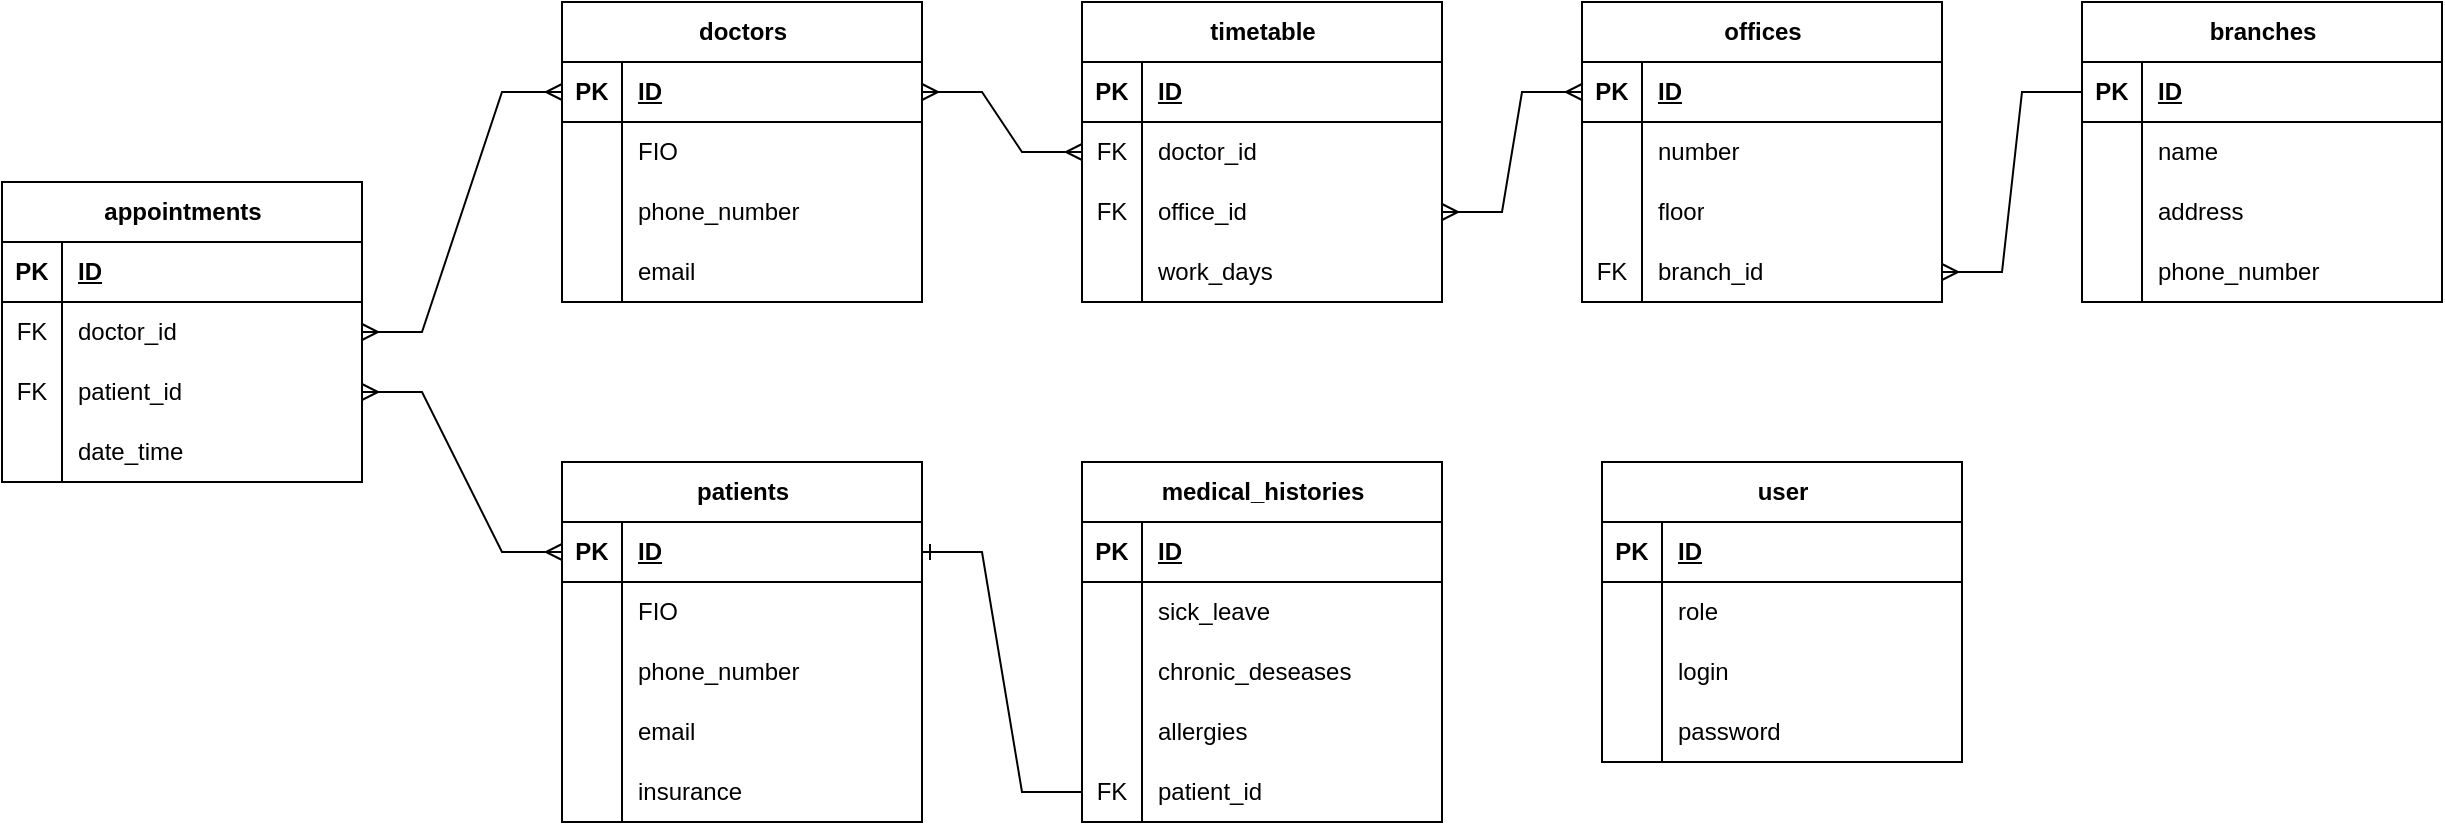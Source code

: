 <mxfile version="21.6.8" type="device">
  <diagram name="Страница — 1" id="jk1iSjMhD1U6CMqFbnus">
    <mxGraphModel dx="1309" dy="1016" grid="1" gridSize="10" guides="1" tooltips="1" connect="1" arrows="1" fold="1" page="1" pageScale="1" pageWidth="827" pageHeight="1169" math="0" shadow="0">
      <root>
        <mxCell id="0" />
        <mxCell id="1" parent="0" />
        <mxCell id="M-gTaMxFZoaF5GJq8ReL-91" value="patients" style="shape=table;startSize=30;container=1;collapsible=1;childLayout=tableLayout;fixedRows=1;rowLines=0;fontStyle=1;align=center;resizeLast=1;html=1;" parent="1" vertex="1">
          <mxGeometry x="370" y="1030" width="180" height="180" as="geometry" />
        </mxCell>
        <mxCell id="M-gTaMxFZoaF5GJq8ReL-92" value="" style="shape=tableRow;horizontal=0;startSize=0;swimlaneHead=0;swimlaneBody=0;fillColor=none;collapsible=0;dropTarget=0;points=[[0,0.5],[1,0.5]];portConstraint=eastwest;top=0;left=0;right=0;bottom=1;" parent="M-gTaMxFZoaF5GJq8ReL-91" vertex="1">
          <mxGeometry y="30" width="180" height="30" as="geometry" />
        </mxCell>
        <mxCell id="M-gTaMxFZoaF5GJq8ReL-93" value="PK" style="shape=partialRectangle;connectable=0;fillColor=none;top=0;left=0;bottom=0;right=0;fontStyle=1;overflow=hidden;whiteSpace=wrap;html=1;" parent="M-gTaMxFZoaF5GJq8ReL-92" vertex="1">
          <mxGeometry width="30" height="30" as="geometry">
            <mxRectangle width="30" height="30" as="alternateBounds" />
          </mxGeometry>
        </mxCell>
        <mxCell id="M-gTaMxFZoaF5GJq8ReL-94" value="ID" style="shape=partialRectangle;connectable=0;fillColor=none;top=0;left=0;bottom=0;right=0;align=left;spacingLeft=6;fontStyle=5;overflow=hidden;whiteSpace=wrap;html=1;" parent="M-gTaMxFZoaF5GJq8ReL-92" vertex="1">
          <mxGeometry x="30" width="150" height="30" as="geometry">
            <mxRectangle width="150" height="30" as="alternateBounds" />
          </mxGeometry>
        </mxCell>
        <mxCell id="M-gTaMxFZoaF5GJq8ReL-95" value="" style="shape=tableRow;horizontal=0;startSize=0;swimlaneHead=0;swimlaneBody=0;fillColor=none;collapsible=0;dropTarget=0;points=[[0,0.5],[1,0.5]];portConstraint=eastwest;top=0;left=0;right=0;bottom=0;" parent="M-gTaMxFZoaF5GJq8ReL-91" vertex="1">
          <mxGeometry y="60" width="180" height="30" as="geometry" />
        </mxCell>
        <mxCell id="M-gTaMxFZoaF5GJq8ReL-96" value="" style="shape=partialRectangle;connectable=0;fillColor=none;top=0;left=0;bottom=0;right=0;editable=1;overflow=hidden;whiteSpace=wrap;html=1;" parent="M-gTaMxFZoaF5GJq8ReL-95" vertex="1">
          <mxGeometry width="30" height="30" as="geometry">
            <mxRectangle width="30" height="30" as="alternateBounds" />
          </mxGeometry>
        </mxCell>
        <mxCell id="M-gTaMxFZoaF5GJq8ReL-97" value="&lt;div&gt;FIO&lt;/div&gt;" style="shape=partialRectangle;connectable=0;fillColor=none;top=0;left=0;bottom=0;right=0;align=left;spacingLeft=6;overflow=hidden;whiteSpace=wrap;html=1;" parent="M-gTaMxFZoaF5GJq8ReL-95" vertex="1">
          <mxGeometry x="30" width="150" height="30" as="geometry">
            <mxRectangle width="150" height="30" as="alternateBounds" />
          </mxGeometry>
        </mxCell>
        <mxCell id="M-gTaMxFZoaF5GJq8ReL-98" value="" style="shape=tableRow;horizontal=0;startSize=0;swimlaneHead=0;swimlaneBody=0;fillColor=none;collapsible=0;dropTarget=0;points=[[0,0.5],[1,0.5]];portConstraint=eastwest;top=0;left=0;right=0;bottom=0;" parent="M-gTaMxFZoaF5GJq8ReL-91" vertex="1">
          <mxGeometry y="90" width="180" height="30" as="geometry" />
        </mxCell>
        <mxCell id="M-gTaMxFZoaF5GJq8ReL-99" value="" style="shape=partialRectangle;connectable=0;fillColor=none;top=0;left=0;bottom=0;right=0;editable=1;overflow=hidden;whiteSpace=wrap;html=1;" parent="M-gTaMxFZoaF5GJq8ReL-98" vertex="1">
          <mxGeometry width="30" height="30" as="geometry">
            <mxRectangle width="30" height="30" as="alternateBounds" />
          </mxGeometry>
        </mxCell>
        <mxCell id="M-gTaMxFZoaF5GJq8ReL-100" value="phone_number" style="shape=partialRectangle;connectable=0;fillColor=none;top=0;left=0;bottom=0;right=0;align=left;spacingLeft=6;overflow=hidden;whiteSpace=wrap;html=1;" parent="M-gTaMxFZoaF5GJq8ReL-98" vertex="1">
          <mxGeometry x="30" width="150" height="30" as="geometry">
            <mxRectangle width="150" height="30" as="alternateBounds" />
          </mxGeometry>
        </mxCell>
        <mxCell id="M-gTaMxFZoaF5GJq8ReL-101" value="" style="shape=tableRow;horizontal=0;startSize=0;swimlaneHead=0;swimlaneBody=0;fillColor=none;collapsible=0;dropTarget=0;points=[[0,0.5],[1,0.5]];portConstraint=eastwest;top=0;left=0;right=0;bottom=0;" parent="M-gTaMxFZoaF5GJq8ReL-91" vertex="1">
          <mxGeometry y="120" width="180" height="30" as="geometry" />
        </mxCell>
        <mxCell id="M-gTaMxFZoaF5GJq8ReL-102" value="" style="shape=partialRectangle;connectable=0;fillColor=none;top=0;left=0;bottom=0;right=0;editable=1;overflow=hidden;whiteSpace=wrap;html=1;" parent="M-gTaMxFZoaF5GJq8ReL-101" vertex="1">
          <mxGeometry width="30" height="30" as="geometry">
            <mxRectangle width="30" height="30" as="alternateBounds" />
          </mxGeometry>
        </mxCell>
        <mxCell id="M-gTaMxFZoaF5GJq8ReL-103" value="email" style="shape=partialRectangle;connectable=0;fillColor=none;top=0;left=0;bottom=0;right=0;align=left;spacingLeft=6;overflow=hidden;whiteSpace=wrap;html=1;" parent="M-gTaMxFZoaF5GJq8ReL-101" vertex="1">
          <mxGeometry x="30" width="150" height="30" as="geometry">
            <mxRectangle width="150" height="30" as="alternateBounds" />
          </mxGeometry>
        </mxCell>
        <mxCell id="M-gTaMxFZoaF5GJq8ReL-104" value="" style="shape=tableRow;horizontal=0;startSize=0;swimlaneHead=0;swimlaneBody=0;fillColor=none;collapsible=0;dropTarget=0;points=[[0,0.5],[1,0.5]];portConstraint=eastwest;top=0;left=0;right=0;bottom=0;" parent="M-gTaMxFZoaF5GJq8ReL-91" vertex="1">
          <mxGeometry y="150" width="180" height="30" as="geometry" />
        </mxCell>
        <mxCell id="M-gTaMxFZoaF5GJq8ReL-105" value="" style="shape=partialRectangle;connectable=0;fillColor=none;top=0;left=0;bottom=0;right=0;editable=1;overflow=hidden;whiteSpace=wrap;html=1;" parent="M-gTaMxFZoaF5GJq8ReL-104" vertex="1">
          <mxGeometry width="30" height="30" as="geometry">
            <mxRectangle width="30" height="30" as="alternateBounds" />
          </mxGeometry>
        </mxCell>
        <mxCell id="M-gTaMxFZoaF5GJq8ReL-106" value="insurance" style="shape=partialRectangle;connectable=0;fillColor=none;top=0;left=0;bottom=0;right=0;align=left;spacingLeft=6;overflow=hidden;whiteSpace=wrap;html=1;" parent="M-gTaMxFZoaF5GJq8ReL-104" vertex="1">
          <mxGeometry x="30" width="150" height="30" as="geometry">
            <mxRectangle width="150" height="30" as="alternateBounds" />
          </mxGeometry>
        </mxCell>
        <mxCell id="M-gTaMxFZoaF5GJq8ReL-107" value="doctors" style="shape=table;startSize=30;container=1;collapsible=1;childLayout=tableLayout;fixedRows=1;rowLines=0;fontStyle=1;align=center;resizeLast=1;html=1;" parent="1" vertex="1">
          <mxGeometry x="370" y="800" width="180" height="150" as="geometry" />
        </mxCell>
        <mxCell id="M-gTaMxFZoaF5GJq8ReL-108" value="" style="shape=tableRow;horizontal=0;startSize=0;swimlaneHead=0;swimlaneBody=0;fillColor=none;collapsible=0;dropTarget=0;points=[[0,0.5],[1,0.5]];portConstraint=eastwest;top=0;left=0;right=0;bottom=1;" parent="M-gTaMxFZoaF5GJq8ReL-107" vertex="1">
          <mxGeometry y="30" width="180" height="30" as="geometry" />
        </mxCell>
        <mxCell id="M-gTaMxFZoaF5GJq8ReL-109" value="PK" style="shape=partialRectangle;connectable=0;fillColor=none;top=0;left=0;bottom=0;right=0;fontStyle=1;overflow=hidden;whiteSpace=wrap;html=1;" parent="M-gTaMxFZoaF5GJq8ReL-108" vertex="1">
          <mxGeometry width="30" height="30" as="geometry">
            <mxRectangle width="30" height="30" as="alternateBounds" />
          </mxGeometry>
        </mxCell>
        <mxCell id="M-gTaMxFZoaF5GJq8ReL-110" value="ID" style="shape=partialRectangle;connectable=0;fillColor=none;top=0;left=0;bottom=0;right=0;align=left;spacingLeft=6;fontStyle=5;overflow=hidden;whiteSpace=wrap;html=1;" parent="M-gTaMxFZoaF5GJq8ReL-108" vertex="1">
          <mxGeometry x="30" width="150" height="30" as="geometry">
            <mxRectangle width="150" height="30" as="alternateBounds" />
          </mxGeometry>
        </mxCell>
        <mxCell id="M-gTaMxFZoaF5GJq8ReL-111" value="" style="shape=tableRow;horizontal=0;startSize=0;swimlaneHead=0;swimlaneBody=0;fillColor=none;collapsible=0;dropTarget=0;points=[[0,0.5],[1,0.5]];portConstraint=eastwest;top=0;left=0;right=0;bottom=0;" parent="M-gTaMxFZoaF5GJq8ReL-107" vertex="1">
          <mxGeometry y="60" width="180" height="30" as="geometry" />
        </mxCell>
        <mxCell id="M-gTaMxFZoaF5GJq8ReL-112" value="" style="shape=partialRectangle;connectable=0;fillColor=none;top=0;left=0;bottom=0;right=0;editable=1;overflow=hidden;whiteSpace=wrap;html=1;" parent="M-gTaMxFZoaF5GJq8ReL-111" vertex="1">
          <mxGeometry width="30" height="30" as="geometry">
            <mxRectangle width="30" height="30" as="alternateBounds" />
          </mxGeometry>
        </mxCell>
        <mxCell id="M-gTaMxFZoaF5GJq8ReL-113" value="&lt;div&gt;FIO&lt;/div&gt;" style="shape=partialRectangle;connectable=0;fillColor=none;top=0;left=0;bottom=0;right=0;align=left;spacingLeft=6;overflow=hidden;whiteSpace=wrap;html=1;" parent="M-gTaMxFZoaF5GJq8ReL-111" vertex="1">
          <mxGeometry x="30" width="150" height="30" as="geometry">
            <mxRectangle width="150" height="30" as="alternateBounds" />
          </mxGeometry>
        </mxCell>
        <mxCell id="M-gTaMxFZoaF5GJq8ReL-114" value="" style="shape=tableRow;horizontal=0;startSize=0;swimlaneHead=0;swimlaneBody=0;fillColor=none;collapsible=0;dropTarget=0;points=[[0,0.5],[1,0.5]];portConstraint=eastwest;top=0;left=0;right=0;bottom=0;" parent="M-gTaMxFZoaF5GJq8ReL-107" vertex="1">
          <mxGeometry y="90" width="180" height="30" as="geometry" />
        </mxCell>
        <mxCell id="M-gTaMxFZoaF5GJq8ReL-115" value="" style="shape=partialRectangle;connectable=0;fillColor=none;top=0;left=0;bottom=0;right=0;editable=1;overflow=hidden;whiteSpace=wrap;html=1;" parent="M-gTaMxFZoaF5GJq8ReL-114" vertex="1">
          <mxGeometry width="30" height="30" as="geometry">
            <mxRectangle width="30" height="30" as="alternateBounds" />
          </mxGeometry>
        </mxCell>
        <mxCell id="M-gTaMxFZoaF5GJq8ReL-116" value="phone_number" style="shape=partialRectangle;connectable=0;fillColor=none;top=0;left=0;bottom=0;right=0;align=left;spacingLeft=6;overflow=hidden;whiteSpace=wrap;html=1;" parent="M-gTaMxFZoaF5GJq8ReL-114" vertex="1">
          <mxGeometry x="30" width="150" height="30" as="geometry">
            <mxRectangle width="150" height="30" as="alternateBounds" />
          </mxGeometry>
        </mxCell>
        <mxCell id="M-gTaMxFZoaF5GJq8ReL-117" value="" style="shape=tableRow;horizontal=0;startSize=0;swimlaneHead=0;swimlaneBody=0;fillColor=none;collapsible=0;dropTarget=0;points=[[0,0.5],[1,0.5]];portConstraint=eastwest;top=0;left=0;right=0;bottom=0;" parent="M-gTaMxFZoaF5GJq8ReL-107" vertex="1">
          <mxGeometry y="120" width="180" height="30" as="geometry" />
        </mxCell>
        <mxCell id="M-gTaMxFZoaF5GJq8ReL-118" value="" style="shape=partialRectangle;connectable=0;fillColor=none;top=0;left=0;bottom=0;right=0;editable=1;overflow=hidden;whiteSpace=wrap;html=1;" parent="M-gTaMxFZoaF5GJq8ReL-117" vertex="1">
          <mxGeometry width="30" height="30" as="geometry">
            <mxRectangle width="30" height="30" as="alternateBounds" />
          </mxGeometry>
        </mxCell>
        <mxCell id="M-gTaMxFZoaF5GJq8ReL-119" value="email" style="shape=partialRectangle;connectable=0;fillColor=none;top=0;left=0;bottom=0;right=0;align=left;spacingLeft=6;overflow=hidden;whiteSpace=wrap;html=1;" parent="M-gTaMxFZoaF5GJq8ReL-117" vertex="1">
          <mxGeometry x="30" width="150" height="30" as="geometry">
            <mxRectangle width="150" height="30" as="alternateBounds" />
          </mxGeometry>
        </mxCell>
        <mxCell id="M-gTaMxFZoaF5GJq8ReL-123" value="branches" style="shape=table;startSize=30;container=1;collapsible=1;childLayout=tableLayout;fixedRows=1;rowLines=0;fontStyle=1;align=center;resizeLast=1;html=1;" parent="1" vertex="1">
          <mxGeometry x="1130" y="800" width="180" height="150" as="geometry" />
        </mxCell>
        <mxCell id="M-gTaMxFZoaF5GJq8ReL-124" value="" style="shape=tableRow;horizontal=0;startSize=0;swimlaneHead=0;swimlaneBody=0;fillColor=none;collapsible=0;dropTarget=0;points=[[0,0.5],[1,0.5]];portConstraint=eastwest;top=0;left=0;right=0;bottom=1;" parent="M-gTaMxFZoaF5GJq8ReL-123" vertex="1">
          <mxGeometry y="30" width="180" height="30" as="geometry" />
        </mxCell>
        <mxCell id="M-gTaMxFZoaF5GJq8ReL-125" value="PK" style="shape=partialRectangle;connectable=0;fillColor=none;top=0;left=0;bottom=0;right=0;fontStyle=1;overflow=hidden;whiteSpace=wrap;html=1;" parent="M-gTaMxFZoaF5GJq8ReL-124" vertex="1">
          <mxGeometry width="30" height="30" as="geometry">
            <mxRectangle width="30" height="30" as="alternateBounds" />
          </mxGeometry>
        </mxCell>
        <mxCell id="M-gTaMxFZoaF5GJq8ReL-126" value="ID" style="shape=partialRectangle;connectable=0;fillColor=none;top=0;left=0;bottom=0;right=0;align=left;spacingLeft=6;fontStyle=5;overflow=hidden;whiteSpace=wrap;html=1;" parent="M-gTaMxFZoaF5GJq8ReL-124" vertex="1">
          <mxGeometry x="30" width="150" height="30" as="geometry">
            <mxRectangle width="150" height="30" as="alternateBounds" />
          </mxGeometry>
        </mxCell>
        <mxCell id="M-gTaMxFZoaF5GJq8ReL-127" value="" style="shape=tableRow;horizontal=0;startSize=0;swimlaneHead=0;swimlaneBody=0;fillColor=none;collapsible=0;dropTarget=0;points=[[0,0.5],[1,0.5]];portConstraint=eastwest;top=0;left=0;right=0;bottom=0;" parent="M-gTaMxFZoaF5GJq8ReL-123" vertex="1">
          <mxGeometry y="60" width="180" height="30" as="geometry" />
        </mxCell>
        <mxCell id="M-gTaMxFZoaF5GJq8ReL-128" value="" style="shape=partialRectangle;connectable=0;fillColor=none;top=0;left=0;bottom=0;right=0;editable=1;overflow=hidden;whiteSpace=wrap;html=1;" parent="M-gTaMxFZoaF5GJq8ReL-127" vertex="1">
          <mxGeometry width="30" height="30" as="geometry">
            <mxRectangle width="30" height="30" as="alternateBounds" />
          </mxGeometry>
        </mxCell>
        <mxCell id="M-gTaMxFZoaF5GJq8ReL-129" value="name" style="shape=partialRectangle;connectable=0;fillColor=none;top=0;left=0;bottom=0;right=0;align=left;spacingLeft=6;overflow=hidden;whiteSpace=wrap;html=1;" parent="M-gTaMxFZoaF5GJq8ReL-127" vertex="1">
          <mxGeometry x="30" width="150" height="30" as="geometry">
            <mxRectangle width="150" height="30" as="alternateBounds" />
          </mxGeometry>
        </mxCell>
        <mxCell id="M-gTaMxFZoaF5GJq8ReL-130" value="" style="shape=tableRow;horizontal=0;startSize=0;swimlaneHead=0;swimlaneBody=0;fillColor=none;collapsible=0;dropTarget=0;points=[[0,0.5],[1,0.5]];portConstraint=eastwest;top=0;left=0;right=0;bottom=0;" parent="M-gTaMxFZoaF5GJq8ReL-123" vertex="1">
          <mxGeometry y="90" width="180" height="30" as="geometry" />
        </mxCell>
        <mxCell id="M-gTaMxFZoaF5GJq8ReL-131" value="" style="shape=partialRectangle;connectable=0;fillColor=none;top=0;left=0;bottom=0;right=0;editable=1;overflow=hidden;whiteSpace=wrap;html=1;" parent="M-gTaMxFZoaF5GJq8ReL-130" vertex="1">
          <mxGeometry width="30" height="30" as="geometry">
            <mxRectangle width="30" height="30" as="alternateBounds" />
          </mxGeometry>
        </mxCell>
        <mxCell id="M-gTaMxFZoaF5GJq8ReL-132" value="address" style="shape=partialRectangle;connectable=0;fillColor=none;top=0;left=0;bottom=0;right=0;align=left;spacingLeft=6;overflow=hidden;whiteSpace=wrap;html=1;" parent="M-gTaMxFZoaF5GJq8ReL-130" vertex="1">
          <mxGeometry x="30" width="150" height="30" as="geometry">
            <mxRectangle width="150" height="30" as="alternateBounds" />
          </mxGeometry>
        </mxCell>
        <mxCell id="M-gTaMxFZoaF5GJq8ReL-133" value="" style="shape=tableRow;horizontal=0;startSize=0;swimlaneHead=0;swimlaneBody=0;fillColor=none;collapsible=0;dropTarget=0;points=[[0,0.5],[1,0.5]];portConstraint=eastwest;top=0;left=0;right=0;bottom=0;" parent="M-gTaMxFZoaF5GJq8ReL-123" vertex="1">
          <mxGeometry y="120" width="180" height="30" as="geometry" />
        </mxCell>
        <mxCell id="M-gTaMxFZoaF5GJq8ReL-134" value="" style="shape=partialRectangle;connectable=0;fillColor=none;top=0;left=0;bottom=0;right=0;editable=1;overflow=hidden;whiteSpace=wrap;html=1;" parent="M-gTaMxFZoaF5GJq8ReL-133" vertex="1">
          <mxGeometry width="30" height="30" as="geometry">
            <mxRectangle width="30" height="30" as="alternateBounds" />
          </mxGeometry>
        </mxCell>
        <mxCell id="M-gTaMxFZoaF5GJq8ReL-135" value="phone_number" style="shape=partialRectangle;connectable=0;fillColor=none;top=0;left=0;bottom=0;right=0;align=left;spacingLeft=6;overflow=hidden;whiteSpace=wrap;html=1;" parent="M-gTaMxFZoaF5GJq8ReL-133" vertex="1">
          <mxGeometry x="30" width="150" height="30" as="geometry">
            <mxRectangle width="150" height="30" as="alternateBounds" />
          </mxGeometry>
        </mxCell>
        <mxCell id="M-gTaMxFZoaF5GJq8ReL-139" value="offices" style="shape=table;startSize=30;container=1;collapsible=1;childLayout=tableLayout;fixedRows=1;rowLines=0;fontStyle=1;align=center;resizeLast=1;html=1;" parent="1" vertex="1">
          <mxGeometry x="880" y="800" width="180" height="150" as="geometry" />
        </mxCell>
        <mxCell id="M-gTaMxFZoaF5GJq8ReL-140" value="" style="shape=tableRow;horizontal=0;startSize=0;swimlaneHead=0;swimlaneBody=0;fillColor=none;collapsible=0;dropTarget=0;points=[[0,0.5],[1,0.5]];portConstraint=eastwest;top=0;left=0;right=0;bottom=1;" parent="M-gTaMxFZoaF5GJq8ReL-139" vertex="1">
          <mxGeometry y="30" width="180" height="30" as="geometry" />
        </mxCell>
        <mxCell id="M-gTaMxFZoaF5GJq8ReL-141" value="PK" style="shape=partialRectangle;connectable=0;fillColor=none;top=0;left=0;bottom=0;right=0;fontStyle=1;overflow=hidden;whiteSpace=wrap;html=1;" parent="M-gTaMxFZoaF5GJq8ReL-140" vertex="1">
          <mxGeometry width="30" height="30" as="geometry">
            <mxRectangle width="30" height="30" as="alternateBounds" />
          </mxGeometry>
        </mxCell>
        <mxCell id="M-gTaMxFZoaF5GJq8ReL-142" value="ID" style="shape=partialRectangle;connectable=0;fillColor=none;top=0;left=0;bottom=0;right=0;align=left;spacingLeft=6;fontStyle=5;overflow=hidden;whiteSpace=wrap;html=1;" parent="M-gTaMxFZoaF5GJq8ReL-140" vertex="1">
          <mxGeometry x="30" width="150" height="30" as="geometry">
            <mxRectangle width="150" height="30" as="alternateBounds" />
          </mxGeometry>
        </mxCell>
        <mxCell id="M-gTaMxFZoaF5GJq8ReL-143" value="" style="shape=tableRow;horizontal=0;startSize=0;swimlaneHead=0;swimlaneBody=0;fillColor=none;collapsible=0;dropTarget=0;points=[[0,0.5],[1,0.5]];portConstraint=eastwest;top=0;left=0;right=0;bottom=0;" parent="M-gTaMxFZoaF5GJq8ReL-139" vertex="1">
          <mxGeometry y="60" width="180" height="30" as="geometry" />
        </mxCell>
        <mxCell id="M-gTaMxFZoaF5GJq8ReL-144" value="" style="shape=partialRectangle;connectable=0;fillColor=none;top=0;left=0;bottom=0;right=0;editable=1;overflow=hidden;whiteSpace=wrap;html=1;" parent="M-gTaMxFZoaF5GJq8ReL-143" vertex="1">
          <mxGeometry width="30" height="30" as="geometry">
            <mxRectangle width="30" height="30" as="alternateBounds" />
          </mxGeometry>
        </mxCell>
        <mxCell id="M-gTaMxFZoaF5GJq8ReL-145" value="&lt;div&gt;number&lt;/div&gt;" style="shape=partialRectangle;connectable=0;fillColor=none;top=0;left=0;bottom=0;right=0;align=left;spacingLeft=6;overflow=hidden;whiteSpace=wrap;html=1;" parent="M-gTaMxFZoaF5GJq8ReL-143" vertex="1">
          <mxGeometry x="30" width="150" height="30" as="geometry">
            <mxRectangle width="150" height="30" as="alternateBounds" />
          </mxGeometry>
        </mxCell>
        <mxCell id="M-gTaMxFZoaF5GJq8ReL-146" value="" style="shape=tableRow;horizontal=0;startSize=0;swimlaneHead=0;swimlaneBody=0;fillColor=none;collapsible=0;dropTarget=0;points=[[0,0.5],[1,0.5]];portConstraint=eastwest;top=0;left=0;right=0;bottom=0;" parent="M-gTaMxFZoaF5GJq8ReL-139" vertex="1">
          <mxGeometry y="90" width="180" height="30" as="geometry" />
        </mxCell>
        <mxCell id="M-gTaMxFZoaF5GJq8ReL-147" value="" style="shape=partialRectangle;connectable=0;fillColor=none;top=0;left=0;bottom=0;right=0;editable=1;overflow=hidden;whiteSpace=wrap;html=1;" parent="M-gTaMxFZoaF5GJq8ReL-146" vertex="1">
          <mxGeometry width="30" height="30" as="geometry">
            <mxRectangle width="30" height="30" as="alternateBounds" />
          </mxGeometry>
        </mxCell>
        <mxCell id="M-gTaMxFZoaF5GJq8ReL-148" value="floor" style="shape=partialRectangle;connectable=0;fillColor=none;top=0;left=0;bottom=0;right=0;align=left;spacingLeft=6;overflow=hidden;whiteSpace=wrap;html=1;" parent="M-gTaMxFZoaF5GJq8ReL-146" vertex="1">
          <mxGeometry x="30" width="150" height="30" as="geometry">
            <mxRectangle width="150" height="30" as="alternateBounds" />
          </mxGeometry>
        </mxCell>
        <mxCell id="M-gTaMxFZoaF5GJq8ReL-152" value="" style="shape=tableRow;horizontal=0;startSize=0;swimlaneHead=0;swimlaneBody=0;fillColor=none;collapsible=0;dropTarget=0;points=[[0,0.5],[1,0.5]];portConstraint=eastwest;top=0;left=0;right=0;bottom=0;" parent="M-gTaMxFZoaF5GJq8ReL-139" vertex="1">
          <mxGeometry y="120" width="180" height="30" as="geometry" />
        </mxCell>
        <mxCell id="M-gTaMxFZoaF5GJq8ReL-153" value="FK" style="shape=partialRectangle;connectable=0;fillColor=none;top=0;left=0;bottom=0;right=0;editable=1;overflow=hidden;whiteSpace=wrap;html=1;" parent="M-gTaMxFZoaF5GJq8ReL-152" vertex="1">
          <mxGeometry width="30" height="30" as="geometry">
            <mxRectangle width="30" height="30" as="alternateBounds" />
          </mxGeometry>
        </mxCell>
        <mxCell id="M-gTaMxFZoaF5GJq8ReL-154" value="branch_id" style="shape=partialRectangle;connectable=0;fillColor=none;top=0;left=0;bottom=0;right=0;align=left;spacingLeft=6;overflow=hidden;whiteSpace=wrap;html=1;" parent="M-gTaMxFZoaF5GJq8ReL-152" vertex="1">
          <mxGeometry x="30" width="150" height="30" as="geometry">
            <mxRectangle width="150" height="30" as="alternateBounds" />
          </mxGeometry>
        </mxCell>
        <mxCell id="M-gTaMxFZoaF5GJq8ReL-155" value="user" style="shape=table;startSize=30;container=1;collapsible=1;childLayout=tableLayout;fixedRows=1;rowLines=0;fontStyle=1;align=center;resizeLast=1;html=1;" parent="1" vertex="1">
          <mxGeometry x="890" y="1030" width="180" height="150" as="geometry" />
        </mxCell>
        <mxCell id="M-gTaMxFZoaF5GJq8ReL-156" value="" style="shape=tableRow;horizontal=0;startSize=0;swimlaneHead=0;swimlaneBody=0;fillColor=none;collapsible=0;dropTarget=0;points=[[0,0.5],[1,0.5]];portConstraint=eastwest;top=0;left=0;right=0;bottom=1;" parent="M-gTaMxFZoaF5GJq8ReL-155" vertex="1">
          <mxGeometry y="30" width="180" height="30" as="geometry" />
        </mxCell>
        <mxCell id="M-gTaMxFZoaF5GJq8ReL-157" value="PK" style="shape=partialRectangle;connectable=0;fillColor=none;top=0;left=0;bottom=0;right=0;fontStyle=1;overflow=hidden;whiteSpace=wrap;html=1;" parent="M-gTaMxFZoaF5GJq8ReL-156" vertex="1">
          <mxGeometry width="30" height="30" as="geometry">
            <mxRectangle width="30" height="30" as="alternateBounds" />
          </mxGeometry>
        </mxCell>
        <mxCell id="M-gTaMxFZoaF5GJq8ReL-158" value="ID" style="shape=partialRectangle;connectable=0;fillColor=none;top=0;left=0;bottom=0;right=0;align=left;spacingLeft=6;fontStyle=5;overflow=hidden;whiteSpace=wrap;html=1;" parent="M-gTaMxFZoaF5GJq8ReL-156" vertex="1">
          <mxGeometry x="30" width="150" height="30" as="geometry">
            <mxRectangle width="150" height="30" as="alternateBounds" />
          </mxGeometry>
        </mxCell>
        <mxCell id="M-gTaMxFZoaF5GJq8ReL-159" value="" style="shape=tableRow;horizontal=0;startSize=0;swimlaneHead=0;swimlaneBody=0;fillColor=none;collapsible=0;dropTarget=0;points=[[0,0.5],[1,0.5]];portConstraint=eastwest;top=0;left=0;right=0;bottom=0;" parent="M-gTaMxFZoaF5GJq8ReL-155" vertex="1">
          <mxGeometry y="60" width="180" height="30" as="geometry" />
        </mxCell>
        <mxCell id="M-gTaMxFZoaF5GJq8ReL-160" value="" style="shape=partialRectangle;connectable=0;fillColor=none;top=0;left=0;bottom=0;right=0;editable=1;overflow=hidden;whiteSpace=wrap;html=1;" parent="M-gTaMxFZoaF5GJq8ReL-159" vertex="1">
          <mxGeometry width="30" height="30" as="geometry">
            <mxRectangle width="30" height="30" as="alternateBounds" />
          </mxGeometry>
        </mxCell>
        <mxCell id="M-gTaMxFZoaF5GJq8ReL-161" value="&lt;div&gt;role&lt;/div&gt;" style="shape=partialRectangle;connectable=0;fillColor=none;top=0;left=0;bottom=0;right=0;align=left;spacingLeft=6;overflow=hidden;whiteSpace=wrap;html=1;" parent="M-gTaMxFZoaF5GJq8ReL-159" vertex="1">
          <mxGeometry x="30" width="150" height="30" as="geometry">
            <mxRectangle width="150" height="30" as="alternateBounds" />
          </mxGeometry>
        </mxCell>
        <mxCell id="M-gTaMxFZoaF5GJq8ReL-162" value="" style="shape=tableRow;horizontal=0;startSize=0;swimlaneHead=0;swimlaneBody=0;fillColor=none;collapsible=0;dropTarget=0;points=[[0,0.5],[1,0.5]];portConstraint=eastwest;top=0;left=0;right=0;bottom=0;" parent="M-gTaMxFZoaF5GJq8ReL-155" vertex="1">
          <mxGeometry y="90" width="180" height="30" as="geometry" />
        </mxCell>
        <mxCell id="M-gTaMxFZoaF5GJq8ReL-163" value="" style="shape=partialRectangle;connectable=0;fillColor=none;top=0;left=0;bottom=0;right=0;editable=1;overflow=hidden;whiteSpace=wrap;html=1;" parent="M-gTaMxFZoaF5GJq8ReL-162" vertex="1">
          <mxGeometry width="30" height="30" as="geometry">
            <mxRectangle width="30" height="30" as="alternateBounds" />
          </mxGeometry>
        </mxCell>
        <mxCell id="M-gTaMxFZoaF5GJq8ReL-164" value="login" style="shape=partialRectangle;connectable=0;fillColor=none;top=0;left=0;bottom=0;right=0;align=left;spacingLeft=6;overflow=hidden;whiteSpace=wrap;html=1;" parent="M-gTaMxFZoaF5GJq8ReL-162" vertex="1">
          <mxGeometry x="30" width="150" height="30" as="geometry">
            <mxRectangle width="150" height="30" as="alternateBounds" />
          </mxGeometry>
        </mxCell>
        <mxCell id="M-gTaMxFZoaF5GJq8ReL-165" value="" style="shape=tableRow;horizontal=0;startSize=0;swimlaneHead=0;swimlaneBody=0;fillColor=none;collapsible=0;dropTarget=0;points=[[0,0.5],[1,0.5]];portConstraint=eastwest;top=0;left=0;right=0;bottom=0;" parent="M-gTaMxFZoaF5GJq8ReL-155" vertex="1">
          <mxGeometry y="120" width="180" height="30" as="geometry" />
        </mxCell>
        <mxCell id="M-gTaMxFZoaF5GJq8ReL-166" value="" style="shape=partialRectangle;connectable=0;fillColor=none;top=0;left=0;bottom=0;right=0;editable=1;overflow=hidden;whiteSpace=wrap;html=1;" parent="M-gTaMxFZoaF5GJq8ReL-165" vertex="1">
          <mxGeometry width="30" height="30" as="geometry">
            <mxRectangle width="30" height="30" as="alternateBounds" />
          </mxGeometry>
        </mxCell>
        <mxCell id="M-gTaMxFZoaF5GJq8ReL-167" value="password" style="shape=partialRectangle;connectable=0;fillColor=none;top=0;left=0;bottom=0;right=0;align=left;spacingLeft=6;overflow=hidden;whiteSpace=wrap;html=1;" parent="M-gTaMxFZoaF5GJq8ReL-165" vertex="1">
          <mxGeometry x="30" width="150" height="30" as="geometry">
            <mxRectangle width="150" height="30" as="alternateBounds" />
          </mxGeometry>
        </mxCell>
        <mxCell id="M-gTaMxFZoaF5GJq8ReL-171" value="timetable" style="shape=table;startSize=30;container=1;collapsible=1;childLayout=tableLayout;fixedRows=1;rowLines=0;fontStyle=1;align=center;resizeLast=1;html=1;" parent="1" vertex="1">
          <mxGeometry x="630" y="800" width="180" height="150" as="geometry" />
        </mxCell>
        <mxCell id="M-gTaMxFZoaF5GJq8ReL-172" value="" style="shape=tableRow;horizontal=0;startSize=0;swimlaneHead=0;swimlaneBody=0;fillColor=none;collapsible=0;dropTarget=0;points=[[0,0.5],[1,0.5]];portConstraint=eastwest;top=0;left=0;right=0;bottom=1;" parent="M-gTaMxFZoaF5GJq8ReL-171" vertex="1">
          <mxGeometry y="30" width="180" height="30" as="geometry" />
        </mxCell>
        <mxCell id="M-gTaMxFZoaF5GJq8ReL-173" value="PK" style="shape=partialRectangle;connectable=0;fillColor=none;top=0;left=0;bottom=0;right=0;fontStyle=1;overflow=hidden;whiteSpace=wrap;html=1;" parent="M-gTaMxFZoaF5GJq8ReL-172" vertex="1">
          <mxGeometry width="30" height="30" as="geometry">
            <mxRectangle width="30" height="30" as="alternateBounds" />
          </mxGeometry>
        </mxCell>
        <mxCell id="M-gTaMxFZoaF5GJq8ReL-174" value="ID" style="shape=partialRectangle;connectable=0;fillColor=none;top=0;left=0;bottom=0;right=0;align=left;spacingLeft=6;fontStyle=5;overflow=hidden;whiteSpace=wrap;html=1;" parent="M-gTaMxFZoaF5GJq8ReL-172" vertex="1">
          <mxGeometry x="30" width="150" height="30" as="geometry">
            <mxRectangle width="150" height="30" as="alternateBounds" />
          </mxGeometry>
        </mxCell>
        <mxCell id="M-gTaMxFZoaF5GJq8ReL-175" value="" style="shape=tableRow;horizontal=0;startSize=0;swimlaneHead=0;swimlaneBody=0;fillColor=none;collapsible=0;dropTarget=0;points=[[0,0.5],[1,0.5]];portConstraint=eastwest;top=0;left=0;right=0;bottom=0;" parent="M-gTaMxFZoaF5GJq8ReL-171" vertex="1">
          <mxGeometry y="60" width="180" height="30" as="geometry" />
        </mxCell>
        <mxCell id="M-gTaMxFZoaF5GJq8ReL-176" value="FK" style="shape=partialRectangle;connectable=0;fillColor=none;top=0;left=0;bottom=0;right=0;editable=1;overflow=hidden;whiteSpace=wrap;html=1;" parent="M-gTaMxFZoaF5GJq8ReL-175" vertex="1">
          <mxGeometry width="30" height="30" as="geometry">
            <mxRectangle width="30" height="30" as="alternateBounds" />
          </mxGeometry>
        </mxCell>
        <mxCell id="M-gTaMxFZoaF5GJq8ReL-177" value="&lt;div&gt;doctor_id&lt;/div&gt;" style="shape=partialRectangle;connectable=0;fillColor=none;top=0;left=0;bottom=0;right=0;align=left;spacingLeft=6;overflow=hidden;whiteSpace=wrap;html=1;" parent="M-gTaMxFZoaF5GJq8ReL-175" vertex="1">
          <mxGeometry x="30" width="150" height="30" as="geometry">
            <mxRectangle width="150" height="30" as="alternateBounds" />
          </mxGeometry>
        </mxCell>
        <mxCell id="M-gTaMxFZoaF5GJq8ReL-178" value="" style="shape=tableRow;horizontal=0;startSize=0;swimlaneHead=0;swimlaneBody=0;fillColor=none;collapsible=0;dropTarget=0;points=[[0,0.5],[1,0.5]];portConstraint=eastwest;top=0;left=0;right=0;bottom=0;" parent="M-gTaMxFZoaF5GJq8ReL-171" vertex="1">
          <mxGeometry y="90" width="180" height="30" as="geometry" />
        </mxCell>
        <mxCell id="M-gTaMxFZoaF5GJq8ReL-179" value="FK" style="shape=partialRectangle;connectable=0;fillColor=none;top=0;left=0;bottom=0;right=0;editable=1;overflow=hidden;whiteSpace=wrap;html=1;" parent="M-gTaMxFZoaF5GJq8ReL-178" vertex="1">
          <mxGeometry width="30" height="30" as="geometry">
            <mxRectangle width="30" height="30" as="alternateBounds" />
          </mxGeometry>
        </mxCell>
        <mxCell id="M-gTaMxFZoaF5GJq8ReL-180" value="office_id" style="shape=partialRectangle;connectable=0;fillColor=none;top=0;left=0;bottom=0;right=0;align=left;spacingLeft=6;overflow=hidden;whiteSpace=wrap;html=1;" parent="M-gTaMxFZoaF5GJq8ReL-178" vertex="1">
          <mxGeometry x="30" width="150" height="30" as="geometry">
            <mxRectangle width="150" height="30" as="alternateBounds" />
          </mxGeometry>
        </mxCell>
        <mxCell id="M-gTaMxFZoaF5GJq8ReL-181" value="" style="shape=tableRow;horizontal=0;startSize=0;swimlaneHead=0;swimlaneBody=0;fillColor=none;collapsible=0;dropTarget=0;points=[[0,0.5],[1,0.5]];portConstraint=eastwest;top=0;left=0;right=0;bottom=0;" parent="M-gTaMxFZoaF5GJq8ReL-171" vertex="1">
          <mxGeometry y="120" width="180" height="30" as="geometry" />
        </mxCell>
        <mxCell id="M-gTaMxFZoaF5GJq8ReL-182" value="" style="shape=partialRectangle;connectable=0;fillColor=none;top=0;left=0;bottom=0;right=0;editable=1;overflow=hidden;whiteSpace=wrap;html=1;" parent="M-gTaMxFZoaF5GJq8ReL-181" vertex="1">
          <mxGeometry width="30" height="30" as="geometry">
            <mxRectangle width="30" height="30" as="alternateBounds" />
          </mxGeometry>
        </mxCell>
        <mxCell id="M-gTaMxFZoaF5GJq8ReL-183" value="work_days" style="shape=partialRectangle;connectable=0;fillColor=none;top=0;left=0;bottom=0;right=0;align=left;spacingLeft=6;overflow=hidden;whiteSpace=wrap;html=1;" parent="M-gTaMxFZoaF5GJq8ReL-181" vertex="1">
          <mxGeometry x="30" width="150" height="30" as="geometry">
            <mxRectangle width="150" height="30" as="alternateBounds" />
          </mxGeometry>
        </mxCell>
        <mxCell id="M-gTaMxFZoaF5GJq8ReL-187" value="appointments" style="shape=table;startSize=30;container=1;collapsible=1;childLayout=tableLayout;fixedRows=1;rowLines=0;fontStyle=1;align=center;resizeLast=1;html=1;" parent="1" vertex="1">
          <mxGeometry x="90" y="890" width="180" height="150" as="geometry" />
        </mxCell>
        <mxCell id="M-gTaMxFZoaF5GJq8ReL-188" value="" style="shape=tableRow;horizontal=0;startSize=0;swimlaneHead=0;swimlaneBody=0;fillColor=none;collapsible=0;dropTarget=0;points=[[0,0.5],[1,0.5]];portConstraint=eastwest;top=0;left=0;right=0;bottom=1;" parent="M-gTaMxFZoaF5GJq8ReL-187" vertex="1">
          <mxGeometry y="30" width="180" height="30" as="geometry" />
        </mxCell>
        <mxCell id="M-gTaMxFZoaF5GJq8ReL-189" value="PK" style="shape=partialRectangle;connectable=0;fillColor=none;top=0;left=0;bottom=0;right=0;fontStyle=1;overflow=hidden;whiteSpace=wrap;html=1;" parent="M-gTaMxFZoaF5GJq8ReL-188" vertex="1">
          <mxGeometry width="30" height="30" as="geometry">
            <mxRectangle width="30" height="30" as="alternateBounds" />
          </mxGeometry>
        </mxCell>
        <mxCell id="M-gTaMxFZoaF5GJq8ReL-190" value="ID" style="shape=partialRectangle;connectable=0;fillColor=none;top=0;left=0;bottom=0;right=0;align=left;spacingLeft=6;fontStyle=5;overflow=hidden;whiteSpace=wrap;html=1;" parent="M-gTaMxFZoaF5GJq8ReL-188" vertex="1">
          <mxGeometry x="30" width="150" height="30" as="geometry">
            <mxRectangle width="150" height="30" as="alternateBounds" />
          </mxGeometry>
        </mxCell>
        <mxCell id="M-gTaMxFZoaF5GJq8ReL-191" value="" style="shape=tableRow;horizontal=0;startSize=0;swimlaneHead=0;swimlaneBody=0;fillColor=none;collapsible=0;dropTarget=0;points=[[0,0.5],[1,0.5]];portConstraint=eastwest;top=0;left=0;right=0;bottom=0;" parent="M-gTaMxFZoaF5GJq8ReL-187" vertex="1">
          <mxGeometry y="60" width="180" height="30" as="geometry" />
        </mxCell>
        <mxCell id="M-gTaMxFZoaF5GJq8ReL-192" value="FK" style="shape=partialRectangle;connectable=0;fillColor=none;top=0;left=0;bottom=0;right=0;editable=1;overflow=hidden;whiteSpace=wrap;html=1;" parent="M-gTaMxFZoaF5GJq8ReL-191" vertex="1">
          <mxGeometry width="30" height="30" as="geometry">
            <mxRectangle width="30" height="30" as="alternateBounds" />
          </mxGeometry>
        </mxCell>
        <mxCell id="M-gTaMxFZoaF5GJq8ReL-193" value="doctor_id" style="shape=partialRectangle;connectable=0;fillColor=none;top=0;left=0;bottom=0;right=0;align=left;spacingLeft=6;overflow=hidden;whiteSpace=wrap;html=1;" parent="M-gTaMxFZoaF5GJq8ReL-191" vertex="1">
          <mxGeometry x="30" width="150" height="30" as="geometry">
            <mxRectangle width="150" height="30" as="alternateBounds" />
          </mxGeometry>
        </mxCell>
        <mxCell id="M-gTaMxFZoaF5GJq8ReL-194" value="" style="shape=tableRow;horizontal=0;startSize=0;swimlaneHead=0;swimlaneBody=0;fillColor=none;collapsible=0;dropTarget=0;points=[[0,0.5],[1,0.5]];portConstraint=eastwest;top=0;left=0;right=0;bottom=0;" parent="M-gTaMxFZoaF5GJq8ReL-187" vertex="1">
          <mxGeometry y="90" width="180" height="30" as="geometry" />
        </mxCell>
        <mxCell id="M-gTaMxFZoaF5GJq8ReL-195" value="FK" style="shape=partialRectangle;connectable=0;fillColor=none;top=0;left=0;bottom=0;right=0;editable=1;overflow=hidden;whiteSpace=wrap;html=1;" parent="M-gTaMxFZoaF5GJq8ReL-194" vertex="1">
          <mxGeometry width="30" height="30" as="geometry">
            <mxRectangle width="30" height="30" as="alternateBounds" />
          </mxGeometry>
        </mxCell>
        <mxCell id="M-gTaMxFZoaF5GJq8ReL-196" value="patient_id" style="shape=partialRectangle;connectable=0;fillColor=none;top=0;left=0;bottom=0;right=0;align=left;spacingLeft=6;overflow=hidden;whiteSpace=wrap;html=1;" parent="M-gTaMxFZoaF5GJq8ReL-194" vertex="1">
          <mxGeometry x="30" width="150" height="30" as="geometry">
            <mxRectangle width="150" height="30" as="alternateBounds" />
          </mxGeometry>
        </mxCell>
        <mxCell id="M-gTaMxFZoaF5GJq8ReL-197" value="" style="shape=tableRow;horizontal=0;startSize=0;swimlaneHead=0;swimlaneBody=0;fillColor=none;collapsible=0;dropTarget=0;points=[[0,0.5],[1,0.5]];portConstraint=eastwest;top=0;left=0;right=0;bottom=0;" parent="M-gTaMxFZoaF5GJq8ReL-187" vertex="1">
          <mxGeometry y="120" width="180" height="30" as="geometry" />
        </mxCell>
        <mxCell id="M-gTaMxFZoaF5GJq8ReL-198" value="" style="shape=partialRectangle;connectable=0;fillColor=none;top=0;left=0;bottom=0;right=0;editable=1;overflow=hidden;whiteSpace=wrap;html=1;" parent="M-gTaMxFZoaF5GJq8ReL-197" vertex="1">
          <mxGeometry width="30" height="30" as="geometry">
            <mxRectangle width="30" height="30" as="alternateBounds" />
          </mxGeometry>
        </mxCell>
        <mxCell id="M-gTaMxFZoaF5GJq8ReL-199" value="date_time" style="shape=partialRectangle;connectable=0;fillColor=none;top=0;left=0;bottom=0;right=0;align=left;spacingLeft=6;overflow=hidden;whiteSpace=wrap;html=1;" parent="M-gTaMxFZoaF5GJq8ReL-197" vertex="1">
          <mxGeometry x="30" width="150" height="30" as="geometry">
            <mxRectangle width="150" height="30" as="alternateBounds" />
          </mxGeometry>
        </mxCell>
        <mxCell id="M-gTaMxFZoaF5GJq8ReL-225" value="" style="edgeStyle=entityRelationEdgeStyle;fontSize=12;html=1;endArrow=ERmany;startArrow=ERmany;rounded=0;exitX=1;exitY=0.5;exitDx=0;exitDy=0;entryX=0;entryY=0.5;entryDx=0;entryDy=0;" parent="1" source="M-gTaMxFZoaF5GJq8ReL-191" target="M-gTaMxFZoaF5GJq8ReL-108" edge="1">
          <mxGeometry width="100" height="100" relative="1" as="geometry">
            <mxPoint x="270" y="1000" as="sourcePoint" />
            <mxPoint x="330" y="820" as="targetPoint" />
          </mxGeometry>
        </mxCell>
        <mxCell id="M-gTaMxFZoaF5GJq8ReL-226" value="" style="edgeStyle=entityRelationEdgeStyle;fontSize=12;html=1;endArrow=ERmany;startArrow=ERmany;rounded=0;exitX=1;exitY=0.5;exitDx=0;exitDy=0;entryX=0;entryY=0.5;entryDx=0;entryDy=0;" parent="1" source="M-gTaMxFZoaF5GJq8ReL-194" target="M-gTaMxFZoaF5GJq8ReL-92" edge="1">
          <mxGeometry width="100" height="100" relative="1" as="geometry">
            <mxPoint x="270" y="1030" as="sourcePoint" />
            <mxPoint x="330" y="1220" as="targetPoint" />
          </mxGeometry>
        </mxCell>
        <mxCell id="M-gTaMxFZoaF5GJq8ReL-224" value="" style="edgeStyle=entityRelationEdgeStyle;fontSize=12;html=1;endArrow=ERmany;rounded=0;exitX=0;exitY=0.5;exitDx=0;exitDy=0;entryX=1;entryY=0.5;entryDx=0;entryDy=0;" parent="1" source="M-gTaMxFZoaF5GJq8ReL-124" target="M-gTaMxFZoaF5GJq8ReL-152" edge="1">
          <mxGeometry width="100" height="100" relative="1" as="geometry">
            <mxPoint x="1200.0" y="1080" as="sourcePoint" />
            <mxPoint x="1070" y="840" as="targetPoint" />
            <Array as="points">
              <mxPoint x="1230" y="1125" />
              <mxPoint x="1240" y="1015" />
              <mxPoint x="1210" y="1145" />
              <mxPoint x="1120" y="900" />
              <mxPoint x="1270" y="975" />
              <mxPoint x="1210" y="1055" />
            </Array>
          </mxGeometry>
        </mxCell>
        <mxCell id="M-gTaMxFZoaF5GJq8ReL-228" value="" style="edgeStyle=entityRelationEdgeStyle;fontSize=12;html=1;endArrow=ERmany;startArrow=ERmany;rounded=0;exitX=1;exitY=0.5;exitDx=0;exitDy=0;entryX=0;entryY=0.5;entryDx=0;entryDy=0;" parent="1" source="M-gTaMxFZoaF5GJq8ReL-108" target="M-gTaMxFZoaF5GJq8ReL-175" edge="1">
          <mxGeometry width="100" height="100" relative="1" as="geometry">
            <mxPoint x="630" y="710" as="sourcePoint" />
            <mxPoint x="720" y="820" as="targetPoint" />
          </mxGeometry>
        </mxCell>
        <mxCell id="M-gTaMxFZoaF5GJq8ReL-229" value="" style="edgeStyle=entityRelationEdgeStyle;fontSize=12;html=1;endArrow=ERmany;startArrow=ERmany;rounded=0;exitX=1;exitY=0.5;exitDx=0;exitDy=0;entryX=0;entryY=0.5;entryDx=0;entryDy=0;" parent="1" source="M-gTaMxFZoaF5GJq8ReL-178" target="M-gTaMxFZoaF5GJq8ReL-140" edge="1">
          <mxGeometry width="100" height="100" relative="1" as="geometry">
            <mxPoint x="810" y="955" as="sourcePoint" />
            <mxPoint x="890" y="1035" as="targetPoint" />
          </mxGeometry>
        </mxCell>
        <mxCell id="VF0L4rp3O29wN4kVEgZU-1" value="medical_histories" style="shape=table;startSize=30;container=1;collapsible=1;childLayout=tableLayout;fixedRows=1;rowLines=0;fontStyle=1;align=center;resizeLast=1;html=1;" vertex="1" parent="1">
          <mxGeometry x="630" y="1030" width="180" height="180" as="geometry" />
        </mxCell>
        <mxCell id="VF0L4rp3O29wN4kVEgZU-2" value="" style="shape=tableRow;horizontal=0;startSize=0;swimlaneHead=0;swimlaneBody=0;fillColor=none;collapsible=0;dropTarget=0;points=[[0,0.5],[1,0.5]];portConstraint=eastwest;top=0;left=0;right=0;bottom=1;" vertex="1" parent="VF0L4rp3O29wN4kVEgZU-1">
          <mxGeometry y="30" width="180" height="30" as="geometry" />
        </mxCell>
        <mxCell id="VF0L4rp3O29wN4kVEgZU-3" value="PK" style="shape=partialRectangle;connectable=0;fillColor=none;top=0;left=0;bottom=0;right=0;fontStyle=1;overflow=hidden;whiteSpace=wrap;html=1;" vertex="1" parent="VF0L4rp3O29wN4kVEgZU-2">
          <mxGeometry width="30" height="30" as="geometry">
            <mxRectangle width="30" height="30" as="alternateBounds" />
          </mxGeometry>
        </mxCell>
        <mxCell id="VF0L4rp3O29wN4kVEgZU-4" value="ID" style="shape=partialRectangle;connectable=0;fillColor=none;top=0;left=0;bottom=0;right=0;align=left;spacingLeft=6;fontStyle=5;overflow=hidden;whiteSpace=wrap;html=1;" vertex="1" parent="VF0L4rp3O29wN4kVEgZU-2">
          <mxGeometry x="30" width="150" height="30" as="geometry">
            <mxRectangle width="150" height="30" as="alternateBounds" />
          </mxGeometry>
        </mxCell>
        <mxCell id="VF0L4rp3O29wN4kVEgZU-5" value="" style="shape=tableRow;horizontal=0;startSize=0;swimlaneHead=0;swimlaneBody=0;fillColor=none;collapsible=0;dropTarget=0;points=[[0,0.5],[1,0.5]];portConstraint=eastwest;top=0;left=0;right=0;bottom=0;" vertex="1" parent="VF0L4rp3O29wN4kVEgZU-1">
          <mxGeometry y="60" width="180" height="30" as="geometry" />
        </mxCell>
        <mxCell id="VF0L4rp3O29wN4kVEgZU-6" value="" style="shape=partialRectangle;connectable=0;fillColor=none;top=0;left=0;bottom=0;right=0;editable=1;overflow=hidden;whiteSpace=wrap;html=1;" vertex="1" parent="VF0L4rp3O29wN4kVEgZU-5">
          <mxGeometry width="30" height="30" as="geometry">
            <mxRectangle width="30" height="30" as="alternateBounds" />
          </mxGeometry>
        </mxCell>
        <mxCell id="VF0L4rp3O29wN4kVEgZU-7" value="sick_leave" style="shape=partialRectangle;connectable=0;fillColor=none;top=0;left=0;bottom=0;right=0;align=left;spacingLeft=6;overflow=hidden;whiteSpace=wrap;html=1;" vertex="1" parent="VF0L4rp3O29wN4kVEgZU-5">
          <mxGeometry x="30" width="150" height="30" as="geometry">
            <mxRectangle width="150" height="30" as="alternateBounds" />
          </mxGeometry>
        </mxCell>
        <mxCell id="VF0L4rp3O29wN4kVEgZU-8" value="" style="shape=tableRow;horizontal=0;startSize=0;swimlaneHead=0;swimlaneBody=0;fillColor=none;collapsible=0;dropTarget=0;points=[[0,0.5],[1,0.5]];portConstraint=eastwest;top=0;left=0;right=0;bottom=0;" vertex="1" parent="VF0L4rp3O29wN4kVEgZU-1">
          <mxGeometry y="90" width="180" height="30" as="geometry" />
        </mxCell>
        <mxCell id="VF0L4rp3O29wN4kVEgZU-9" value="" style="shape=partialRectangle;connectable=0;fillColor=none;top=0;left=0;bottom=0;right=0;editable=1;overflow=hidden;whiteSpace=wrap;html=1;" vertex="1" parent="VF0L4rp3O29wN4kVEgZU-8">
          <mxGeometry width="30" height="30" as="geometry">
            <mxRectangle width="30" height="30" as="alternateBounds" />
          </mxGeometry>
        </mxCell>
        <mxCell id="VF0L4rp3O29wN4kVEgZU-10" value="chronic_deseases" style="shape=partialRectangle;connectable=0;fillColor=none;top=0;left=0;bottom=0;right=0;align=left;spacingLeft=6;overflow=hidden;whiteSpace=wrap;html=1;" vertex="1" parent="VF0L4rp3O29wN4kVEgZU-8">
          <mxGeometry x="30" width="150" height="30" as="geometry">
            <mxRectangle width="150" height="30" as="alternateBounds" />
          </mxGeometry>
        </mxCell>
        <mxCell id="VF0L4rp3O29wN4kVEgZU-11" value="" style="shape=tableRow;horizontal=0;startSize=0;swimlaneHead=0;swimlaneBody=0;fillColor=none;collapsible=0;dropTarget=0;points=[[0,0.5],[1,0.5]];portConstraint=eastwest;top=0;left=0;right=0;bottom=0;" vertex="1" parent="VF0L4rp3O29wN4kVEgZU-1">
          <mxGeometry y="120" width="180" height="30" as="geometry" />
        </mxCell>
        <mxCell id="VF0L4rp3O29wN4kVEgZU-12" value="" style="shape=partialRectangle;connectable=0;fillColor=none;top=0;left=0;bottom=0;right=0;editable=1;overflow=hidden;whiteSpace=wrap;html=1;" vertex="1" parent="VF0L4rp3O29wN4kVEgZU-11">
          <mxGeometry width="30" height="30" as="geometry">
            <mxRectangle width="30" height="30" as="alternateBounds" />
          </mxGeometry>
        </mxCell>
        <mxCell id="VF0L4rp3O29wN4kVEgZU-13" value="allergies" style="shape=partialRectangle;connectable=0;fillColor=none;top=0;left=0;bottom=0;right=0;align=left;spacingLeft=6;overflow=hidden;whiteSpace=wrap;html=1;" vertex="1" parent="VF0L4rp3O29wN4kVEgZU-11">
          <mxGeometry x="30" width="150" height="30" as="geometry">
            <mxRectangle width="150" height="30" as="alternateBounds" />
          </mxGeometry>
        </mxCell>
        <mxCell id="VF0L4rp3O29wN4kVEgZU-14" value="" style="shape=tableRow;horizontal=0;startSize=0;swimlaneHead=0;swimlaneBody=0;fillColor=none;collapsible=0;dropTarget=0;points=[[0,0.5],[1,0.5]];portConstraint=eastwest;top=0;left=0;right=0;bottom=0;" vertex="1" parent="VF0L4rp3O29wN4kVEgZU-1">
          <mxGeometry y="150" width="180" height="30" as="geometry" />
        </mxCell>
        <mxCell id="VF0L4rp3O29wN4kVEgZU-15" value="FK" style="shape=partialRectangle;connectable=0;fillColor=none;top=0;left=0;bottom=0;right=0;editable=1;overflow=hidden;whiteSpace=wrap;html=1;" vertex="1" parent="VF0L4rp3O29wN4kVEgZU-14">
          <mxGeometry width="30" height="30" as="geometry">
            <mxRectangle width="30" height="30" as="alternateBounds" />
          </mxGeometry>
        </mxCell>
        <mxCell id="VF0L4rp3O29wN4kVEgZU-16" value="patient_id" style="shape=partialRectangle;connectable=0;fillColor=none;top=0;left=0;bottom=0;right=0;align=left;spacingLeft=6;overflow=hidden;whiteSpace=wrap;html=1;" vertex="1" parent="VF0L4rp3O29wN4kVEgZU-14">
          <mxGeometry x="30" width="150" height="30" as="geometry">
            <mxRectangle width="150" height="30" as="alternateBounds" />
          </mxGeometry>
        </mxCell>
        <mxCell id="VF0L4rp3O29wN4kVEgZU-18" value="" style="edgeStyle=entityRelationEdgeStyle;fontSize=12;html=1;endArrow=ERone;rounded=0;entryX=1;entryY=0.5;entryDx=0;entryDy=0;exitX=0;exitY=0.5;exitDx=0;exitDy=0;" edge="1" parent="1" source="VF0L4rp3O29wN4kVEgZU-14" target="M-gTaMxFZoaF5GJq8ReL-92">
          <mxGeometry width="100" height="100" relative="1" as="geometry">
            <mxPoint x="610" y="1210" as="sourcePoint" />
            <mxPoint x="530" y="1310" as="targetPoint" />
            <Array as="points">
              <mxPoint x="700" y="1500" />
              <mxPoint x="710" y="1390" />
              <mxPoint x="680" y="1520" />
              <mxPoint x="590" y="1275" />
              <mxPoint x="740" y="1350" />
              <mxPoint x="680" y="1430" />
            </Array>
          </mxGeometry>
        </mxCell>
      </root>
    </mxGraphModel>
  </diagram>
</mxfile>
